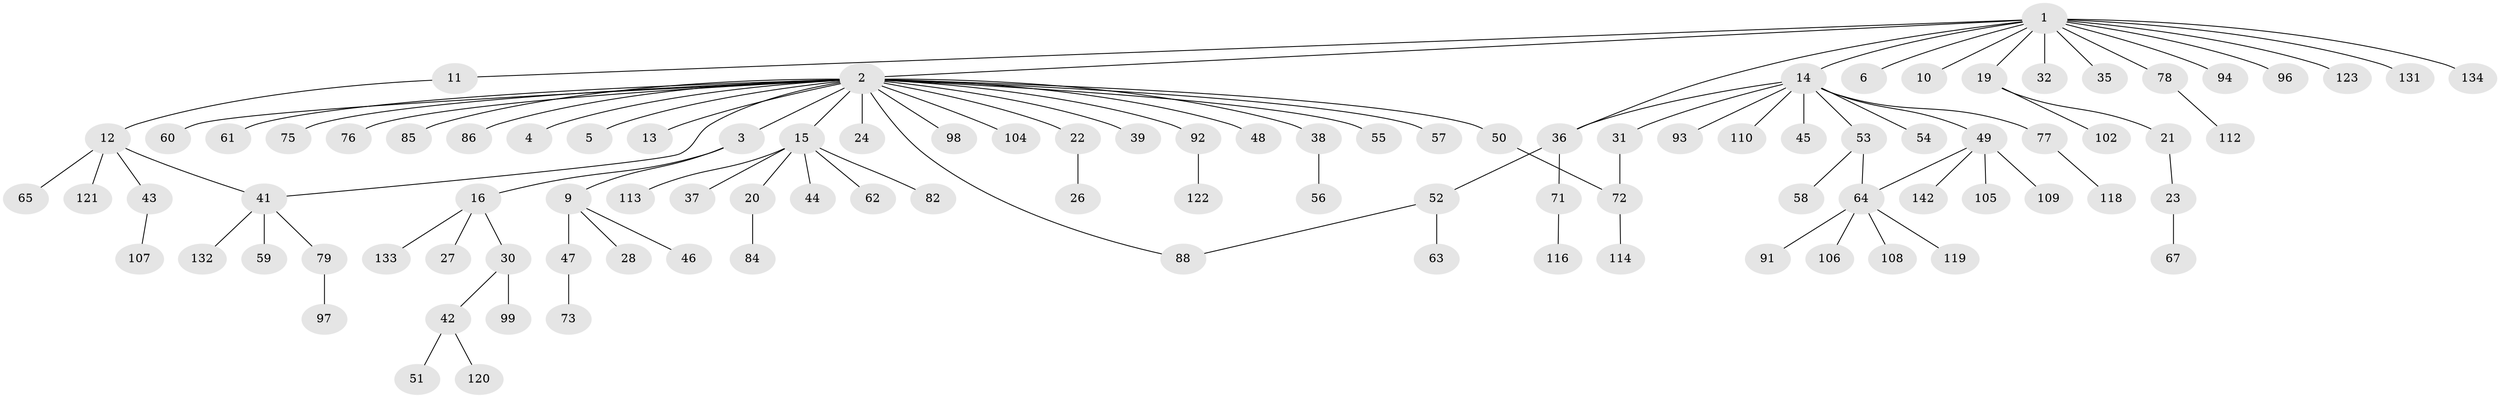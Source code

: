 // original degree distribution, {16: 0.007042253521126761, 26: 0.007042253521126761, 4: 0.028169014084507043, 2: 0.21830985915492956, 1: 0.6056338028169014, 5: 0.028169014084507043, 6: 0.02112676056338028, 11: 0.007042253521126761, 7: 0.007042253521126761, 3: 0.07042253521126761}
// Generated by graph-tools (version 1.1) at 2025/11/02/27/25 16:11:12]
// undirected, 101 vertices, 105 edges
graph export_dot {
graph [start="1"]
  node [color=gray90,style=filled];
  1 [super="+139"];
  2 [super="+8"];
  3 [super="+7"];
  4 [super="+128"];
  5;
  6 [super="+115"];
  9 [super="+18"];
  10;
  11;
  12 [super="+80"];
  13;
  14 [super="+81"];
  15 [super="+17"];
  16 [super="+33"];
  19;
  20 [super="+25"];
  21 [super="+66"];
  22 [super="+126"];
  23 [super="+40"];
  24;
  26 [super="+29"];
  27 [super="+141"];
  28 [super="+70"];
  30 [super="+34"];
  31;
  32 [super="+100"];
  35 [super="+87"];
  36 [super="+136"];
  37 [super="+117"];
  38;
  39;
  41 [super="+74"];
  42 [super="+124"];
  43 [super="+89"];
  44;
  45;
  46;
  47;
  48;
  49 [super="+103"];
  50 [super="+111"];
  51;
  52 [super="+69"];
  53 [super="+90"];
  54;
  55;
  56;
  57;
  58 [super="+95"];
  59;
  60;
  61;
  62;
  63 [super="+138"];
  64 [super="+68"];
  65;
  67;
  71;
  72 [super="+140"];
  73;
  75 [super="+125"];
  76 [super="+137"];
  77;
  78;
  79 [super="+83"];
  82;
  84;
  85;
  86;
  88 [super="+101"];
  91 [super="+127"];
  92;
  93;
  94;
  96;
  97;
  98;
  99;
  102;
  104;
  105;
  106;
  107;
  108 [super="+129"];
  109;
  110;
  112;
  113;
  114 [super="+130"];
  116;
  118;
  119;
  120;
  121;
  122;
  123;
  131 [super="+135"];
  132;
  133;
  134;
  142;
  1 -- 2;
  1 -- 6;
  1 -- 10;
  1 -- 11;
  1 -- 14;
  1 -- 19;
  1 -- 32;
  1 -- 35;
  1 -- 36;
  1 -- 78;
  1 -- 94;
  1 -- 96;
  1 -- 123;
  1 -- 131;
  1 -- 134;
  2 -- 3;
  2 -- 4;
  2 -- 5;
  2 -- 13;
  2 -- 15;
  2 -- 22;
  2 -- 24;
  2 -- 38;
  2 -- 39;
  2 -- 41;
  2 -- 48;
  2 -- 50;
  2 -- 55;
  2 -- 57;
  2 -- 60;
  2 -- 61;
  2 -- 75;
  2 -- 76;
  2 -- 85;
  2 -- 86;
  2 -- 92;
  2 -- 98;
  2 -- 104;
  2 -- 88;
  3 -- 9;
  3 -- 16;
  9 -- 28;
  9 -- 46;
  9 -- 47;
  11 -- 12;
  12 -- 41;
  12 -- 43;
  12 -- 65;
  12 -- 121;
  14 -- 31;
  14 -- 36;
  14 -- 45;
  14 -- 49;
  14 -- 53;
  14 -- 54;
  14 -- 77;
  14 -- 93;
  14 -- 110;
  15 -- 20;
  15 -- 44;
  15 -- 62;
  15 -- 82;
  15 -- 113;
  15 -- 37;
  16 -- 27;
  16 -- 30;
  16 -- 133;
  19 -- 21;
  19 -- 102;
  20 -- 84;
  21 -- 23;
  22 -- 26;
  23 -- 67;
  30 -- 42;
  30 -- 99;
  31 -- 72;
  36 -- 52;
  36 -- 71;
  38 -- 56;
  41 -- 59;
  41 -- 132;
  41 -- 79;
  42 -- 51;
  42 -- 120;
  43 -- 107;
  47 -- 73;
  49 -- 64;
  49 -- 105;
  49 -- 109;
  49 -- 142;
  50 -- 72;
  52 -- 63;
  52 -- 88;
  53 -- 58;
  53 -- 64;
  64 -- 106;
  64 -- 108;
  64 -- 119;
  64 -- 91;
  71 -- 116;
  72 -- 114;
  77 -- 118;
  78 -- 112;
  79 -- 97;
  92 -- 122;
}
